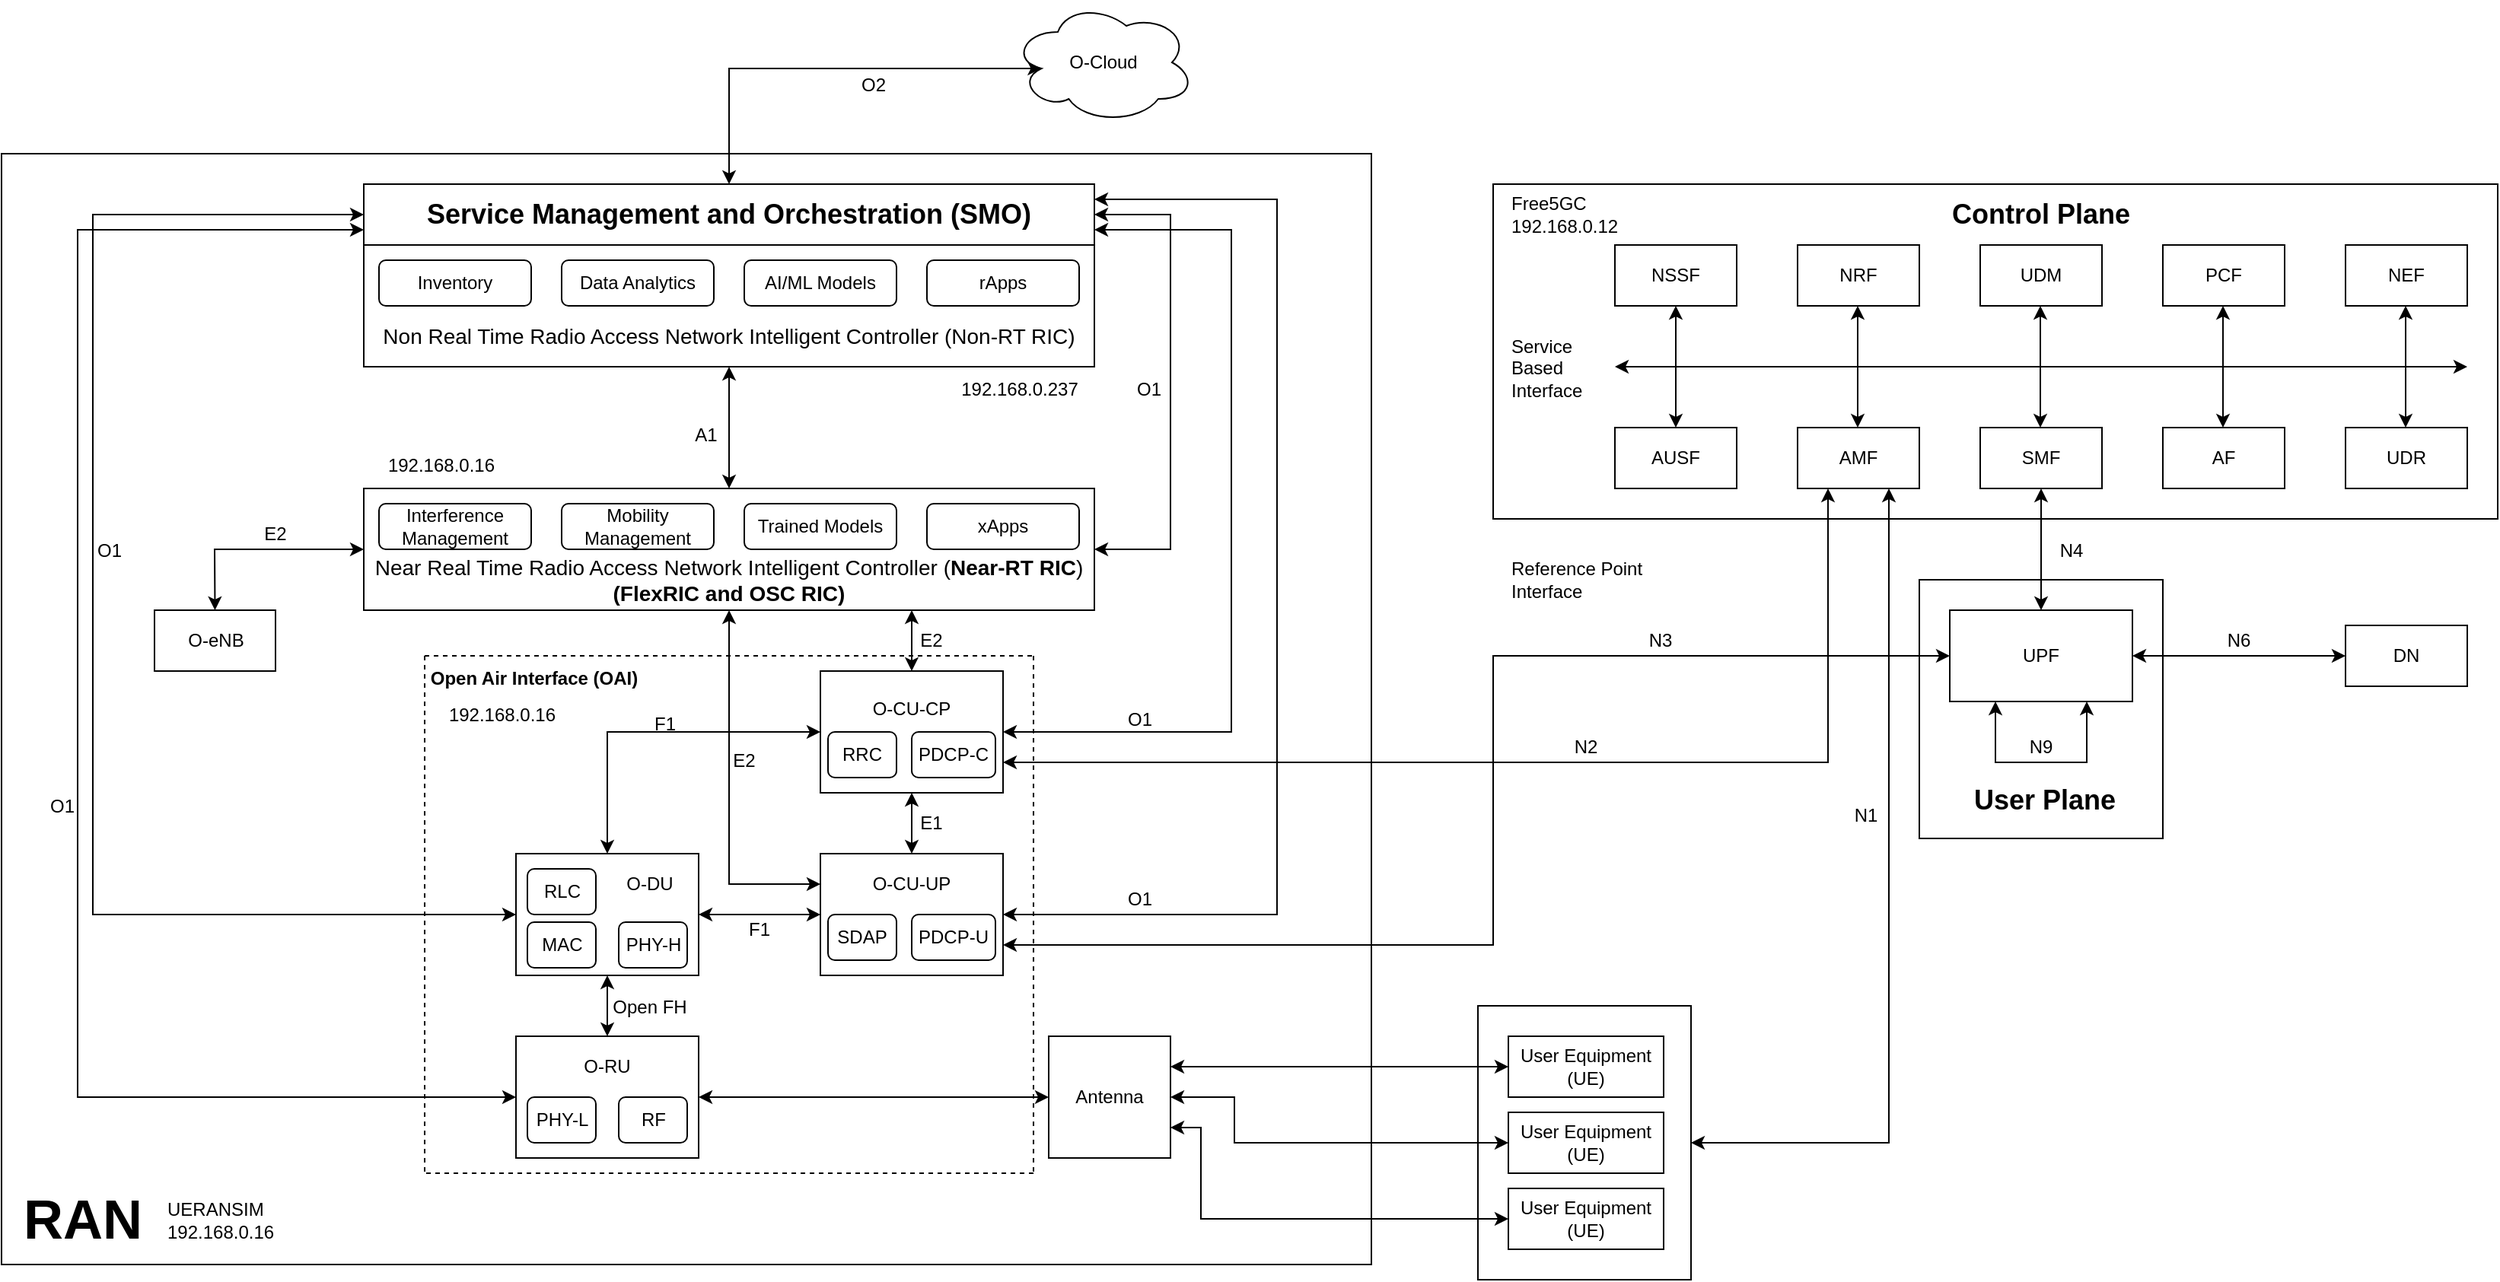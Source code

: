 <mxfile version="24.6.4" type="gitlab">
  <diagram name="Page-1" id="CtHhPpYxBfERY2EWoS9T">
    <mxGraphModel dx="1235" dy="614" grid="1" gridSize="10" guides="1" tooltips="1" connect="1" arrows="1" fold="1" page="1" pageScale="1" pageWidth="850" pageHeight="1100" math="0" shadow="0">
      <root>
        <mxCell id="0" />
        <mxCell id="1" parent="0" />
        <mxCell id="F01I8WIsRU8U-EAt5uAC-1" value="" style="rounded=0;whiteSpace=wrap;html=1;fillColor=none;" vertex="1" parent="1">
          <mxGeometry x="1290" y="530" width="160" height="170" as="geometry" />
        </mxCell>
        <mxCell id="F01I8WIsRU8U-EAt5uAC-2" value="" style="rounded=0;whiteSpace=wrap;html=1;fillColor=#FFFFFF;" vertex="1" parent="1">
          <mxGeometry x="1010" y="270" width="660" height="220" as="geometry" />
        </mxCell>
        <mxCell id="F01I8WIsRU8U-EAt5uAC-3" value="" style="rounded=0;whiteSpace=wrap;html=1;strokeColor=#000000;fillColor=none;" vertex="1" parent="1">
          <mxGeometry x="1000" y="810" width="140" height="180" as="geometry" />
        </mxCell>
        <mxCell id="F01I8WIsRU8U-EAt5uAC-4" value="" style="rounded=0;whiteSpace=wrap;html=1;fillColor=none;" vertex="1" parent="1">
          <mxGeometry x="30" y="250" width="900" height="730" as="geometry" />
        </mxCell>
        <mxCell id="F01I8WIsRU8U-EAt5uAC-5" value="&lt;font style=&quot;font-size: 18px;&quot;&gt;Service Management and Orchestration (SMO)&lt;/font&gt;" style="rounded=0;whiteSpace=wrap;html=1;fontStyle=1" vertex="1" parent="1">
          <mxGeometry x="268" y="270" width="480" height="40" as="geometry" />
        </mxCell>
        <mxCell id="F01I8WIsRU8U-EAt5uAC-6" value="" style="rounded=0;whiteSpace=wrap;html=1;" vertex="1" parent="1">
          <mxGeometry x="268" y="310" width="480" height="80" as="geometry" />
        </mxCell>
        <mxCell id="F01I8WIsRU8U-EAt5uAC-7" value="Inventory" style="rounded=1;whiteSpace=wrap;html=1;" vertex="1" parent="1">
          <mxGeometry x="278" y="320" width="100" height="30" as="geometry" />
        </mxCell>
        <mxCell id="F01I8WIsRU8U-EAt5uAC-8" value="Data Analytics" style="rounded=1;whiteSpace=wrap;html=1;" vertex="1" parent="1">
          <mxGeometry x="398" y="320" width="100" height="30" as="geometry" />
        </mxCell>
        <mxCell id="F01I8WIsRU8U-EAt5uAC-9" value="AI/ML Models" style="rounded=1;whiteSpace=wrap;html=1;" vertex="1" parent="1">
          <mxGeometry x="518" y="320" width="100" height="30" as="geometry" />
        </mxCell>
        <mxCell id="F01I8WIsRU8U-EAt5uAC-10" value="rApps" style="rounded=1;whiteSpace=wrap;html=1;" vertex="1" parent="1">
          <mxGeometry x="638" y="320" width="100" height="30" as="geometry" />
        </mxCell>
        <mxCell id="F01I8WIsRU8U-EAt5uAC-11" value="&lt;font style=&quot;font-size: 14px;&quot;&gt;Non Real Time Radio Access Network Intelligent Controller (Non-RT RIC)&lt;/font&gt;" style="text;html=1;align=center;verticalAlign=middle;whiteSpace=wrap;rounded=0;" vertex="1" parent="1">
          <mxGeometry x="268" y="350" width="480" height="40" as="geometry" />
        </mxCell>
        <mxCell id="F01I8WIsRU8U-EAt5uAC-12" value="" style="rounded=0;whiteSpace=wrap;html=1;" vertex="1" parent="1">
          <mxGeometry x="268" y="470" width="480" height="80" as="geometry" />
        </mxCell>
        <mxCell id="F01I8WIsRU8U-EAt5uAC-13" value="Interference Management" style="rounded=1;whiteSpace=wrap;html=1;" vertex="1" parent="1">
          <mxGeometry x="278" y="480" width="100" height="30" as="geometry" />
        </mxCell>
        <mxCell id="F01I8WIsRU8U-EAt5uAC-14" value="Mobility Management" style="rounded=1;whiteSpace=wrap;html=1;" vertex="1" parent="1">
          <mxGeometry x="398" y="480" width="100" height="30" as="geometry" />
        </mxCell>
        <mxCell id="F01I8WIsRU8U-EAt5uAC-15" value="Trained Models" style="rounded=1;whiteSpace=wrap;html=1;" vertex="1" parent="1">
          <mxGeometry x="518" y="480" width="100" height="30" as="geometry" />
        </mxCell>
        <mxCell id="F01I8WIsRU8U-EAt5uAC-16" value="xApps" style="rounded=1;whiteSpace=wrap;html=1;" vertex="1" parent="1">
          <mxGeometry x="638" y="480" width="100" height="30" as="geometry" />
        </mxCell>
        <mxCell id="F01I8WIsRU8U-EAt5uAC-17" value="&lt;font style=&quot;font-size: 14px;&quot;&gt;Near Real Time Radio Access Network Intelligent Controller (&lt;b&gt;Near-RT RIC&lt;/b&gt;)&lt;/font&gt;&lt;div&gt;&lt;font style=&quot;font-size: 14px;&quot;&gt;&lt;b&gt;(FlexRIC and OSC RIC)&lt;/b&gt;&lt;/font&gt;&lt;/div&gt;" style="text;html=1;align=center;verticalAlign=middle;whiteSpace=wrap;rounded=0;" vertex="1" parent="1">
          <mxGeometry x="268" y="510" width="480" height="40" as="geometry" />
        </mxCell>
        <mxCell id="F01I8WIsRU8U-EAt5uAC-18" value="" style="endArrow=classic;startArrow=classic;html=1;rounded=0;entryX=0.5;entryY=1;entryDx=0;entryDy=0;exitX=0.5;exitY=0;exitDx=0;exitDy=0;" edge="1" parent="1" source="F01I8WIsRU8U-EAt5uAC-12" target="F01I8WIsRU8U-EAt5uAC-11">
          <mxGeometry width="50" height="50" relative="1" as="geometry">
            <mxPoint x="558" y="440" as="sourcePoint" />
            <mxPoint x="558" y="480" as="targetPoint" />
          </mxGeometry>
        </mxCell>
        <mxCell id="F01I8WIsRU8U-EAt5uAC-19" value="" style="rounded=0;whiteSpace=wrap;html=1;" vertex="1" parent="1">
          <mxGeometry x="568" y="590" width="120" height="80" as="geometry" />
        </mxCell>
        <mxCell id="F01I8WIsRU8U-EAt5uAC-20" value="" style="rounded=0;whiteSpace=wrap;html=1;" vertex="1" parent="1">
          <mxGeometry x="568" y="710" width="120" height="80" as="geometry" />
        </mxCell>
        <mxCell id="F01I8WIsRU8U-EAt5uAC-21" value="" style="rounded=0;whiteSpace=wrap;html=1;" vertex="1" parent="1">
          <mxGeometry x="368" y="710" width="120" height="80" as="geometry" />
        </mxCell>
        <mxCell id="F01I8WIsRU8U-EAt5uAC-22" value="" style="rounded=0;whiteSpace=wrap;html=1;" vertex="1" parent="1">
          <mxGeometry x="368" y="830" width="120" height="80" as="geometry" />
        </mxCell>
        <mxCell id="F01I8WIsRU8U-EAt5uAC-23" value="Antenna" style="rounded=0;whiteSpace=wrap;html=1;" vertex="1" parent="1">
          <mxGeometry x="718" y="830" width="80" height="80" as="geometry" />
        </mxCell>
        <mxCell id="F01I8WIsRU8U-EAt5uAC-24" value="User Equipment (UE)" style="rounded=0;whiteSpace=wrap;html=1;" vertex="1" parent="1">
          <mxGeometry x="1020" y="830" width="102" height="40" as="geometry" />
        </mxCell>
        <mxCell id="F01I8WIsRU8U-EAt5uAC-25" value="" style="endArrow=classic;startArrow=classic;html=1;rounded=0;entryX=0;entryY=0.5;entryDx=0;entryDy=0;exitX=1;exitY=0.25;exitDx=0;exitDy=0;" edge="1" parent="1" source="F01I8WIsRU8U-EAt5uAC-23" target="F01I8WIsRU8U-EAt5uAC-24">
          <mxGeometry width="50" height="50" relative="1" as="geometry">
            <mxPoint x="718" y="830" as="sourcePoint" />
            <mxPoint x="768" y="780" as="targetPoint" />
          </mxGeometry>
        </mxCell>
        <mxCell id="F01I8WIsRU8U-EAt5uAC-26" value="" style="endArrow=classic;startArrow=classic;html=1;rounded=0;entryX=0;entryY=0.5;entryDx=0;entryDy=0;exitX=1;exitY=0.5;exitDx=0;exitDy=0;" edge="1" parent="1" source="F01I8WIsRU8U-EAt5uAC-23" target="F01I8WIsRU8U-EAt5uAC-65">
          <mxGeometry width="50" height="50" relative="1" as="geometry">
            <mxPoint x="808" y="860" as="sourcePoint" />
            <mxPoint x="878" y="930" as="targetPoint" />
            <Array as="points">
              <mxPoint x="840" y="870" />
              <mxPoint x="840" y="900" />
            </Array>
          </mxGeometry>
        </mxCell>
        <mxCell id="F01I8WIsRU8U-EAt5uAC-27" value="" style="endArrow=classic;startArrow=classic;html=1;rounded=0;entryX=0;entryY=0.5;entryDx=0;entryDy=0;exitX=1;exitY=0.75;exitDx=0;exitDy=0;" edge="1" parent="1" source="F01I8WIsRU8U-EAt5uAC-23" target="F01I8WIsRU8U-EAt5uAC-66">
          <mxGeometry width="50" height="50" relative="1" as="geometry">
            <mxPoint x="818" y="870" as="sourcePoint" />
            <mxPoint x="878" y="1010" as="targetPoint" />
            <Array as="points">
              <mxPoint x="818" y="890" />
              <mxPoint x="818" y="950" />
            </Array>
          </mxGeometry>
        </mxCell>
        <mxCell id="F01I8WIsRU8U-EAt5uAC-28" value="" style="endArrow=classic;startArrow=classic;html=1;rounded=0;entryX=0;entryY=0.5;entryDx=0;entryDy=0;exitX=1;exitY=0.5;exitDx=0;exitDy=0;" edge="1" parent="1" source="F01I8WIsRU8U-EAt5uAC-22" target="F01I8WIsRU8U-EAt5uAC-23">
          <mxGeometry width="50" height="50" relative="1" as="geometry">
            <mxPoint x="618" y="860" as="sourcePoint" />
            <mxPoint x="698" y="860" as="targetPoint" />
          </mxGeometry>
        </mxCell>
        <mxCell id="F01I8WIsRU8U-EAt5uAC-29" value="" style="endArrow=classic;startArrow=classic;html=1;rounded=0;entryX=0;entryY=0.5;entryDx=0;entryDy=0;exitX=1;exitY=0.5;exitDx=0;exitDy=0;" edge="1" parent="1" source="F01I8WIsRU8U-EAt5uAC-21" target="F01I8WIsRU8U-EAt5uAC-20">
          <mxGeometry width="50" height="50" relative="1" as="geometry">
            <mxPoint x="498" y="880" as="sourcePoint" />
            <mxPoint x="538" y="880" as="targetPoint" />
          </mxGeometry>
        </mxCell>
        <mxCell id="F01I8WIsRU8U-EAt5uAC-30" value="" style="endArrow=classic;startArrow=classic;html=1;rounded=0;entryX=0.5;entryY=1;entryDx=0;entryDy=0;exitX=0.5;exitY=0;exitDx=0;exitDy=0;" edge="1" parent="1" source="F01I8WIsRU8U-EAt5uAC-22" target="F01I8WIsRU8U-EAt5uAC-21">
          <mxGeometry width="50" height="50" relative="1" as="geometry">
            <mxPoint x="498" y="760" as="sourcePoint" />
            <mxPoint x="578" y="760" as="targetPoint" />
          </mxGeometry>
        </mxCell>
        <mxCell id="F01I8WIsRU8U-EAt5uAC-31" value="" style="endArrow=classic;startArrow=classic;html=1;rounded=0;entryX=0.5;entryY=1;entryDx=0;entryDy=0;" edge="1" parent="1" source="F01I8WIsRU8U-EAt5uAC-20" target="F01I8WIsRU8U-EAt5uAC-19">
          <mxGeometry width="50" height="50" relative="1" as="geometry">
            <mxPoint x="508" y="770" as="sourcePoint" />
            <mxPoint x="588" y="770" as="targetPoint" />
          </mxGeometry>
        </mxCell>
        <mxCell id="F01I8WIsRU8U-EAt5uAC-32" value="" style="endArrow=classic;startArrow=classic;html=1;rounded=0;exitX=0.5;exitY=0;exitDx=0;exitDy=0;" edge="1" parent="1" source="F01I8WIsRU8U-EAt5uAC-19">
          <mxGeometry width="50" height="50" relative="1" as="geometry">
            <mxPoint x="618" y="720" as="sourcePoint" />
            <mxPoint x="628" y="550" as="targetPoint" />
          </mxGeometry>
        </mxCell>
        <mxCell id="F01I8WIsRU8U-EAt5uAC-33" value="" style="endArrow=classic;startArrow=classic;html=1;rounded=0;entryX=1;entryY=0.75;entryDx=0;entryDy=0;exitX=1;exitY=0.5;exitDx=0;exitDy=0;" edge="1" parent="1" source="F01I8WIsRU8U-EAt5uAC-19" target="F01I8WIsRU8U-EAt5uAC-5">
          <mxGeometry width="50" height="50" relative="1" as="geometry">
            <mxPoint x="508" y="530" as="sourcePoint" />
            <mxPoint x="558" y="480" as="targetPoint" />
            <Array as="points">
              <mxPoint x="838" y="630" />
              <mxPoint x="838" y="300" />
            </Array>
          </mxGeometry>
        </mxCell>
        <mxCell id="F01I8WIsRU8U-EAt5uAC-34" value="" style="endArrow=classic;startArrow=classic;html=1;rounded=0;entryX=1;entryY=0.5;entryDx=0;entryDy=0;exitX=1;exitY=0;exitDx=0;exitDy=0;" edge="1" parent="1" source="F01I8WIsRU8U-EAt5uAC-17" target="F01I8WIsRU8U-EAt5uAC-5">
          <mxGeometry width="50" height="50" relative="1" as="geometry">
            <mxPoint x="838" y="510" as="sourcePoint" />
            <mxPoint x="758" y="310" as="targetPoint" />
            <Array as="points">
              <mxPoint x="798" y="510" />
              <mxPoint x="798" y="290" />
            </Array>
          </mxGeometry>
        </mxCell>
        <mxCell id="F01I8WIsRU8U-EAt5uAC-35" value="" style="endArrow=classic;startArrow=classic;html=1;rounded=0;entryX=1;entryY=0.5;entryDx=0;entryDy=0;exitX=1;exitY=0.25;exitDx=0;exitDy=0;" edge="1" parent="1" source="F01I8WIsRU8U-EAt5uAC-5" target="F01I8WIsRU8U-EAt5uAC-20">
          <mxGeometry width="50" height="50" relative="1" as="geometry">
            <mxPoint x="878" y="410" as="sourcePoint" />
            <mxPoint x="558" y="580" as="targetPoint" />
            <Array as="points">
              <mxPoint x="868" y="280" />
              <mxPoint x="868" y="750" />
            </Array>
          </mxGeometry>
        </mxCell>
        <mxCell id="F01I8WIsRU8U-EAt5uAC-36" value="" style="endArrow=classic;startArrow=classic;html=1;rounded=0;entryX=0;entryY=0.5;entryDx=0;entryDy=0;exitX=0;exitY=0.5;exitDx=0;exitDy=0;" edge="1" parent="1" source="F01I8WIsRU8U-EAt5uAC-21" target="F01I8WIsRU8U-EAt5uAC-5">
          <mxGeometry width="50" height="50" relative="1" as="geometry">
            <mxPoint x="508" y="530" as="sourcePoint" />
            <mxPoint x="558" y="480" as="targetPoint" />
            <Array as="points">
              <mxPoint x="90" y="750" />
              <mxPoint x="90" y="290" />
            </Array>
          </mxGeometry>
        </mxCell>
        <mxCell id="F01I8WIsRU8U-EAt5uAC-37" value="O-RU" style="text;html=1;align=center;verticalAlign=middle;whiteSpace=wrap;rounded=0;" vertex="1" parent="1">
          <mxGeometry x="398" y="835" width="60" height="30" as="geometry" />
        </mxCell>
        <mxCell id="F01I8WIsRU8U-EAt5uAC-38" value="RLC" style="rounded=1;whiteSpace=wrap;html=1;" vertex="1" parent="1">
          <mxGeometry x="375.5" y="720" width="45" height="30" as="geometry" />
        </mxCell>
        <mxCell id="F01I8WIsRU8U-EAt5uAC-39" value="MAC" style="rounded=1;whiteSpace=wrap;html=1;" vertex="1" parent="1">
          <mxGeometry x="375.5" y="755" width="45" height="30" as="geometry" />
        </mxCell>
        <mxCell id="F01I8WIsRU8U-EAt5uAC-40" value="O-DU" style="text;html=1;align=center;verticalAlign=middle;whiteSpace=wrap;rounded=0;" vertex="1" parent="1">
          <mxGeometry x="425.5" y="715" width="60" height="30" as="geometry" />
        </mxCell>
        <mxCell id="F01I8WIsRU8U-EAt5uAC-41" value="O-CU-UP" style="text;html=1;align=center;verticalAlign=middle;whiteSpace=wrap;rounded=0;" vertex="1" parent="1">
          <mxGeometry x="598" y="715" width="60" height="30" as="geometry" />
        </mxCell>
        <mxCell id="F01I8WIsRU8U-EAt5uAC-42" value="O-CU-CP" style="text;html=1;align=center;verticalAlign=middle;whiteSpace=wrap;rounded=0;" vertex="1" parent="1">
          <mxGeometry x="598" y="600" width="60" height="30" as="geometry" />
        </mxCell>
        <mxCell id="F01I8WIsRU8U-EAt5uAC-43" value="RRC" style="rounded=1;whiteSpace=wrap;html=1;" vertex="1" parent="1">
          <mxGeometry x="573" y="630" width="45" height="30" as="geometry" />
        </mxCell>
        <mxCell id="F01I8WIsRU8U-EAt5uAC-44" value="PDCP-C" style="rounded=1;whiteSpace=wrap;html=1;" vertex="1" parent="1">
          <mxGeometry x="628" y="630" width="55" height="30" as="geometry" />
        </mxCell>
        <mxCell id="F01I8WIsRU8U-EAt5uAC-45" value="SDAP" style="rounded=1;whiteSpace=wrap;html=1;" vertex="1" parent="1">
          <mxGeometry x="573" y="750" width="45" height="30" as="geometry" />
        </mxCell>
        <mxCell id="F01I8WIsRU8U-EAt5uAC-46" value="PDCP-U" style="rounded=1;whiteSpace=wrap;html=1;" vertex="1" parent="1">
          <mxGeometry x="628" y="750" width="55" height="30" as="geometry" />
        </mxCell>
        <mxCell id="F01I8WIsRU8U-EAt5uAC-47" value="PHY-H" style="rounded=1;whiteSpace=wrap;html=1;" vertex="1" parent="1">
          <mxGeometry x="435.5" y="755" width="45" height="30" as="geometry" />
        </mxCell>
        <mxCell id="F01I8WIsRU8U-EAt5uAC-48" value="RF" style="rounded=1;whiteSpace=wrap;html=1;" vertex="1" parent="1">
          <mxGeometry x="435.5" y="870" width="45" height="30" as="geometry" />
        </mxCell>
        <mxCell id="F01I8WIsRU8U-EAt5uAC-49" value="PHY-L" style="rounded=1;whiteSpace=wrap;html=1;" vertex="1" parent="1">
          <mxGeometry x="375.5" y="870" width="45" height="30" as="geometry" />
        </mxCell>
        <mxCell id="F01I8WIsRU8U-EAt5uAC-50" value="" style="endArrow=none;html=1;rounded=0;dashed=1;" edge="1" parent="1">
          <mxGeometry width="50" height="50" relative="1" as="geometry">
            <mxPoint x="308" y="580" as="sourcePoint" />
            <mxPoint x="308" y="920" as="targetPoint" />
          </mxGeometry>
        </mxCell>
        <mxCell id="F01I8WIsRU8U-EAt5uAC-51" value="" style="endArrow=none;html=1;rounded=0;dashed=1;" edge="1" parent="1">
          <mxGeometry width="50" height="50" relative="1" as="geometry">
            <mxPoint x="708" y="920" as="sourcePoint" />
            <mxPoint x="308" y="920" as="targetPoint" />
          </mxGeometry>
        </mxCell>
        <mxCell id="F01I8WIsRU8U-EAt5uAC-52" value="" style="endArrow=none;html=1;rounded=0;dashed=1;" edge="1" parent="1">
          <mxGeometry width="50" height="50" relative="1" as="geometry">
            <mxPoint x="708" y="580" as="sourcePoint" />
            <mxPoint x="708" y="920" as="targetPoint" />
          </mxGeometry>
        </mxCell>
        <mxCell id="F01I8WIsRU8U-EAt5uAC-53" value="" style="endArrow=none;html=1;rounded=0;dashed=1;" edge="1" parent="1">
          <mxGeometry width="50" height="50" relative="1" as="geometry">
            <mxPoint x="308" y="580" as="sourcePoint" />
            <mxPoint x="708" y="580" as="targetPoint" />
          </mxGeometry>
        </mxCell>
        <mxCell id="F01I8WIsRU8U-EAt5uAC-54" value="Open Air Interface (OAI)" style="text;html=1;align=center;verticalAlign=middle;whiteSpace=wrap;rounded=0;fontStyle=1" vertex="1" parent="1">
          <mxGeometry x="310" y="580" width="140" height="30" as="geometry" />
        </mxCell>
        <mxCell id="F01I8WIsRU8U-EAt5uAC-55" value="O1" style="text;html=1;align=center;verticalAlign=middle;whiteSpace=wrap;rounded=0;" vertex="1" parent="1">
          <mxGeometry x="748" y="725" width="60" height="30" as="geometry" />
        </mxCell>
        <mxCell id="F01I8WIsRU8U-EAt5uAC-56" value="O1" style="text;html=1;align=center;verticalAlign=middle;whiteSpace=wrap;rounded=0;" vertex="1" parent="1">
          <mxGeometry x="748" y="607" width="60" height="30" as="geometry" />
        </mxCell>
        <mxCell id="F01I8WIsRU8U-EAt5uAC-57" value="O1" style="text;html=1;align=center;verticalAlign=middle;whiteSpace=wrap;rounded=0;" vertex="1" parent="1">
          <mxGeometry x="71" y="496" width="60" height="30" as="geometry" />
        </mxCell>
        <mxCell id="F01I8WIsRU8U-EAt5uAC-58" value="O1" style="text;html=1;align=center;verticalAlign=middle;whiteSpace=wrap;rounded=0;" vertex="1" parent="1">
          <mxGeometry x="754" y="390" width="60" height="30" as="geometry" />
        </mxCell>
        <mxCell id="F01I8WIsRU8U-EAt5uAC-59" value="E2" style="text;html=1;align=center;verticalAlign=middle;whiteSpace=wrap;rounded=0;" vertex="1" parent="1">
          <mxGeometry x="611" y="555" width="60" height="30" as="geometry" />
        </mxCell>
        <mxCell id="F01I8WIsRU8U-EAt5uAC-60" value="E2" style="text;html=1;align=center;verticalAlign=middle;whiteSpace=wrap;rounded=0;" vertex="1" parent="1">
          <mxGeometry x="488" y="634" width="60" height="30" as="geometry" />
        </mxCell>
        <mxCell id="F01I8WIsRU8U-EAt5uAC-61" value="" style="endArrow=classic;startArrow=classic;html=1;rounded=0;entryX=0.5;entryY=1;entryDx=0;entryDy=0;exitX=0;exitY=0.25;exitDx=0;exitDy=0;" edge="1" parent="1" source="F01I8WIsRU8U-EAt5uAC-20" target="F01I8WIsRU8U-EAt5uAC-17">
          <mxGeometry width="50" height="50" relative="1" as="geometry">
            <mxPoint x="498" y="760" as="sourcePoint" />
            <mxPoint x="578" y="760" as="targetPoint" />
            <Array as="points">
              <mxPoint x="508" y="730" />
            </Array>
          </mxGeometry>
        </mxCell>
        <mxCell id="F01I8WIsRU8U-EAt5uAC-62" value="192.168.0.237" style="text;html=1;align=center;verticalAlign=middle;whiteSpace=wrap;rounded=0;" vertex="1" parent="1">
          <mxGeometry x="650" y="390" width="98" height="30" as="geometry" />
        </mxCell>
        <mxCell id="F01I8WIsRU8U-EAt5uAC-63" value="192.168.0.16" style="text;html=1;align=center;verticalAlign=middle;whiteSpace=wrap;rounded=0;" vertex="1" parent="1">
          <mxGeometry x="270" y="440" width="98" height="30" as="geometry" />
        </mxCell>
        <mxCell id="F01I8WIsRU8U-EAt5uAC-64" value="192.168.0.16" style="text;html=1;align=center;verticalAlign=middle;whiteSpace=wrap;rounded=0;" vertex="1" parent="1">
          <mxGeometry x="310" y="604" width="98" height="30" as="geometry" />
        </mxCell>
        <mxCell id="F01I8WIsRU8U-EAt5uAC-65" value="User Equipment (UE)" style="rounded=0;whiteSpace=wrap;html=1;" vertex="1" parent="1">
          <mxGeometry x="1020" y="880" width="102" height="40" as="geometry" />
        </mxCell>
        <mxCell id="F01I8WIsRU8U-EAt5uAC-66" value="User Equipment (UE)" style="rounded=0;whiteSpace=wrap;html=1;" vertex="1" parent="1">
          <mxGeometry x="1020" y="930" width="102" height="40" as="geometry" />
        </mxCell>
        <mxCell id="F01I8WIsRU8U-EAt5uAC-67" value="NSSF" style="rounded=0;whiteSpace=wrap;html=1;" vertex="1" parent="1">
          <mxGeometry x="1090" y="310" width="80" height="40" as="geometry" />
        </mxCell>
        <mxCell id="F01I8WIsRU8U-EAt5uAC-68" value="NRF" style="rounded=0;whiteSpace=wrap;html=1;" vertex="1" parent="1">
          <mxGeometry x="1210" y="310" width="80" height="40" as="geometry" />
        </mxCell>
        <mxCell id="F01I8WIsRU8U-EAt5uAC-69" value="UDM" style="rounded=0;whiteSpace=wrap;html=1;" vertex="1" parent="1">
          <mxGeometry x="1330" y="310" width="80" height="40" as="geometry" />
        </mxCell>
        <mxCell id="F01I8WIsRU8U-EAt5uAC-70" value="PCF" style="rounded=0;whiteSpace=wrap;html=1;" vertex="1" parent="1">
          <mxGeometry x="1450" y="310" width="80" height="40" as="geometry" />
        </mxCell>
        <mxCell id="F01I8WIsRU8U-EAt5uAC-71" value="NEF" style="rounded=0;whiteSpace=wrap;html=1;" vertex="1" parent="1">
          <mxGeometry x="1570" y="310" width="80" height="40" as="geometry" />
        </mxCell>
        <mxCell id="F01I8WIsRU8U-EAt5uAC-72" value="AUSF" style="rounded=0;whiteSpace=wrap;html=1;" vertex="1" parent="1">
          <mxGeometry x="1090" y="430" width="80" height="40" as="geometry" />
        </mxCell>
        <mxCell id="F01I8WIsRU8U-EAt5uAC-73" value="AMF" style="rounded=0;whiteSpace=wrap;html=1;" vertex="1" parent="1">
          <mxGeometry x="1210" y="430" width="80" height="40" as="geometry" />
        </mxCell>
        <mxCell id="F01I8WIsRU8U-EAt5uAC-74" value="SMF" style="rounded=0;whiteSpace=wrap;html=1;" vertex="1" parent="1">
          <mxGeometry x="1330" y="430" width="80" height="40" as="geometry" />
        </mxCell>
        <mxCell id="F01I8WIsRU8U-EAt5uAC-75" value="AF" style="rounded=0;whiteSpace=wrap;html=1;" vertex="1" parent="1">
          <mxGeometry x="1450" y="430" width="80" height="40" as="geometry" />
        </mxCell>
        <mxCell id="F01I8WIsRU8U-EAt5uAC-76" value="UDR" style="rounded=0;whiteSpace=wrap;html=1;" vertex="1" parent="1">
          <mxGeometry x="1570" y="430" width="80" height="40" as="geometry" />
        </mxCell>
        <mxCell id="F01I8WIsRU8U-EAt5uAC-77" value="" style="endArrow=classic;startArrow=classic;html=1;rounded=0;entryX=0.5;entryY=1;entryDx=0;entryDy=0;exitX=0.5;exitY=0;exitDx=0;exitDy=0;" edge="1" parent="1" source="F01I8WIsRU8U-EAt5uAC-72" target="F01I8WIsRU8U-EAt5uAC-67">
          <mxGeometry width="50" height="50" relative="1" as="geometry">
            <mxPoint x="1080" y="420" as="sourcePoint" />
            <mxPoint x="1130" y="370" as="targetPoint" />
          </mxGeometry>
        </mxCell>
        <mxCell id="F01I8WIsRU8U-EAt5uAC-78" value="" style="endArrow=classic;startArrow=classic;html=1;rounded=0;entryX=0.5;entryY=1;entryDx=0;entryDy=0;exitX=0.5;exitY=0;exitDx=0;exitDy=0;" edge="1" parent="1">
          <mxGeometry width="50" height="50" relative="1" as="geometry">
            <mxPoint x="1249.5" y="430" as="sourcePoint" />
            <mxPoint x="1249.5" y="350" as="targetPoint" />
          </mxGeometry>
        </mxCell>
        <mxCell id="F01I8WIsRU8U-EAt5uAC-79" value="" style="endArrow=classic;startArrow=classic;html=1;rounded=0;entryX=0.5;entryY=1;entryDx=0;entryDy=0;exitX=0.5;exitY=0;exitDx=0;exitDy=0;" edge="1" parent="1">
          <mxGeometry width="50" height="50" relative="1" as="geometry">
            <mxPoint x="1369.5" y="430" as="sourcePoint" />
            <mxPoint x="1369.5" y="350" as="targetPoint" />
          </mxGeometry>
        </mxCell>
        <mxCell id="F01I8WIsRU8U-EAt5uAC-80" value="" style="endArrow=classic;startArrow=classic;html=1;rounded=0;entryX=0.5;entryY=1;entryDx=0;entryDy=0;exitX=0.5;exitY=0;exitDx=0;exitDy=0;" edge="1" parent="1">
          <mxGeometry width="50" height="50" relative="1" as="geometry">
            <mxPoint x="1489.5" y="430" as="sourcePoint" />
            <mxPoint x="1489.5" y="350" as="targetPoint" />
          </mxGeometry>
        </mxCell>
        <mxCell id="F01I8WIsRU8U-EAt5uAC-81" value="" style="endArrow=classic;startArrow=classic;html=1;rounded=0;entryX=0.5;entryY=1;entryDx=0;entryDy=0;exitX=0.5;exitY=0;exitDx=0;exitDy=0;" edge="1" parent="1">
          <mxGeometry width="50" height="50" relative="1" as="geometry">
            <mxPoint x="1609.5" y="430" as="sourcePoint" />
            <mxPoint x="1609.5" y="350" as="targetPoint" />
          </mxGeometry>
        </mxCell>
        <mxCell id="F01I8WIsRU8U-EAt5uAC-82" value="" style="endArrow=classic;startArrow=classic;html=1;rounded=0;" edge="1" parent="1">
          <mxGeometry width="50" height="50" relative="1" as="geometry">
            <mxPoint x="1090" y="390" as="sourcePoint" />
            <mxPoint x="1650" y="390" as="targetPoint" />
          </mxGeometry>
        </mxCell>
        <mxCell id="F01I8WIsRU8U-EAt5uAC-83" value="UPF" style="rounded=0;whiteSpace=wrap;html=1;" vertex="1" parent="1">
          <mxGeometry x="1310" y="550" width="120" height="60" as="geometry" />
        </mxCell>
        <mxCell id="F01I8WIsRU8U-EAt5uAC-84" value="&lt;b&gt;&lt;font style=&quot;font-size: 18px;&quot;&gt;Control Plane&lt;/font&gt;&lt;/b&gt;" style="text;html=1;align=center;verticalAlign=middle;whiteSpace=wrap;rounded=0;" vertex="1" parent="1">
          <mxGeometry x="1070" y="275" width="600" height="30" as="geometry" />
        </mxCell>
        <mxCell id="F01I8WIsRU8U-EAt5uAC-85" value="Service Based Interface" style="text;html=1;align=left;verticalAlign=middle;whiteSpace=wrap;rounded=0;" vertex="1" parent="1">
          <mxGeometry x="1020" y="376" width="60" height="30" as="geometry" />
        </mxCell>
        <mxCell id="F01I8WIsRU8U-EAt5uAC-86" value="&lt;b&gt;&lt;font style=&quot;font-size: 18px;&quot;&gt;User Plane&lt;/font&gt;&lt;/b&gt;" style="text;html=1;align=center;verticalAlign=middle;whiteSpace=wrap;rounded=0;" vertex="1" parent="1">
          <mxGeometry x="1300" y="660" width="145" height="30" as="geometry" />
        </mxCell>
        <mxCell id="F01I8WIsRU8U-EAt5uAC-87" value="" style="endArrow=classic;startArrow=classic;html=1;rounded=0;edgeStyle=orthogonalEdgeStyle;exitX=0.25;exitY=1;exitDx=0;exitDy=0;entryX=0.75;entryY=1;entryDx=0;entryDy=0;" edge="1" parent="1" source="F01I8WIsRU8U-EAt5uAC-83" target="F01I8WIsRU8U-EAt5uAC-83">
          <mxGeometry width="50" height="50" relative="1" as="geometry">
            <mxPoint x="1459" y="633" as="sourcePoint" />
            <mxPoint x="1569" y="630" as="targetPoint" />
            <Array as="points">
              <mxPoint x="1340" y="650" />
              <mxPoint x="1400" y="650" />
            </Array>
          </mxGeometry>
        </mxCell>
        <mxCell id="F01I8WIsRU8U-EAt5uAC-88" value="N9" style="text;html=1;align=center;verticalAlign=middle;whiteSpace=wrap;rounded=0;" vertex="1" parent="1">
          <mxGeometry x="1340" y="625" width="60" height="30" as="geometry" />
        </mxCell>
        <mxCell id="F01I8WIsRU8U-EAt5uAC-89" value="" style="endArrow=classic;startArrow=classic;html=1;rounded=0;entryX=0.5;entryY=1;entryDx=0;entryDy=0;" edge="1" parent="1" source="F01I8WIsRU8U-EAt5uAC-83" target="F01I8WIsRU8U-EAt5uAC-74">
          <mxGeometry width="50" height="50" relative="1" as="geometry">
            <mxPoint x="1200" y="600" as="sourcePoint" />
            <mxPoint x="1250" y="550" as="targetPoint" />
          </mxGeometry>
        </mxCell>
        <mxCell id="F01I8WIsRU8U-EAt5uAC-90" value="&lt;b&gt;&lt;font style=&quot;font-size: 36px;&quot;&gt;RAN&lt;/font&gt;&lt;/b&gt;" style="text;html=1;align=center;verticalAlign=middle;whiteSpace=wrap;rounded=0;" vertex="1" parent="1">
          <mxGeometry x="30" y="915" width="107" height="70" as="geometry" />
        </mxCell>
        <mxCell id="F01I8WIsRU8U-EAt5uAC-91" value="" style="endArrow=classic;startArrow=classic;html=1;rounded=0;entryX=0.25;entryY=1;entryDx=0;entryDy=0;exitX=1;exitY=0.75;exitDx=0;exitDy=0;" edge="1" parent="1" source="F01I8WIsRU8U-EAt5uAC-19" target="F01I8WIsRU8U-EAt5uAC-73">
          <mxGeometry width="50" height="50" relative="1" as="geometry">
            <mxPoint x="940" y="610" as="sourcePoint" />
            <mxPoint x="990" y="560" as="targetPoint" />
            <Array as="points">
              <mxPoint x="1230" y="650" />
            </Array>
          </mxGeometry>
        </mxCell>
        <mxCell id="F01I8WIsRU8U-EAt5uAC-92" value="" style="endArrow=classic;startArrow=classic;html=1;rounded=0;entryX=0.75;entryY=1;entryDx=0;entryDy=0;exitX=1;exitY=0.5;exitDx=0;exitDy=0;" edge="1" parent="1" source="F01I8WIsRU8U-EAt5uAC-3" target="F01I8WIsRU8U-EAt5uAC-73">
          <mxGeometry width="50" height="50" relative="1" as="geometry">
            <mxPoint x="940" y="625" as="sourcePoint" />
            <mxPoint x="1240" y="480" as="targetPoint" />
            <Array as="points">
              <mxPoint x="1270" y="900" />
            </Array>
          </mxGeometry>
        </mxCell>
        <mxCell id="F01I8WIsRU8U-EAt5uAC-93" value="N2" style="text;html=1;align=center;verticalAlign=middle;whiteSpace=wrap;rounded=0;" vertex="1" parent="1">
          <mxGeometry x="1041" y="625" width="60" height="30" as="geometry" />
        </mxCell>
        <mxCell id="F01I8WIsRU8U-EAt5uAC-94" value="N1" style="text;html=1;align=center;verticalAlign=middle;whiteSpace=wrap;rounded=0;" vertex="1" parent="1">
          <mxGeometry x="1225" y="670" width="60" height="30" as="geometry" />
        </mxCell>
        <mxCell id="F01I8WIsRU8U-EAt5uAC-95" value="UERANSIM 192.168.0.16" style="text;html=1;align=left;verticalAlign=middle;whiteSpace=wrap;rounded=0;" vertex="1" parent="1">
          <mxGeometry x="137" y="936" width="90" height="30" as="geometry" />
        </mxCell>
        <mxCell id="F01I8WIsRU8U-EAt5uAC-96" value="DN" style="rounded=0;whiteSpace=wrap;html=1;" vertex="1" parent="1">
          <mxGeometry x="1570" y="560" width="80" height="40" as="geometry" />
        </mxCell>
        <mxCell id="F01I8WIsRU8U-EAt5uAC-97" value="" style="endArrow=classic;startArrow=classic;html=1;rounded=0;entryX=0;entryY=0.5;entryDx=0;entryDy=0;exitX=1;exitY=0.5;exitDx=0;exitDy=0;" edge="1" parent="1" source="F01I8WIsRU8U-EAt5uAC-83" target="F01I8WIsRU8U-EAt5uAC-96">
          <mxGeometry width="50" height="50" relative="1" as="geometry">
            <mxPoint x="1380" y="560" as="sourcePoint" />
            <mxPoint x="1380" y="480" as="targetPoint" />
          </mxGeometry>
        </mxCell>
        <mxCell id="F01I8WIsRU8U-EAt5uAC-98" value="N6" style="text;html=1;align=center;verticalAlign=middle;whiteSpace=wrap;rounded=0;" vertex="1" parent="1">
          <mxGeometry x="1470" y="555" width="60" height="30" as="geometry" />
        </mxCell>
        <mxCell id="F01I8WIsRU8U-EAt5uAC-99" value="N4" style="text;html=1;align=center;verticalAlign=middle;whiteSpace=wrap;rounded=0;" vertex="1" parent="1">
          <mxGeometry x="1360" y="496" width="60" height="30" as="geometry" />
        </mxCell>
        <mxCell id="F01I8WIsRU8U-EAt5uAC-100" value="" style="endArrow=classic;startArrow=classic;html=1;rounded=0;entryX=0;entryY=0.5;entryDx=0;entryDy=0;exitX=1;exitY=0.75;exitDx=0;exitDy=0;" edge="1" parent="1" source="F01I8WIsRU8U-EAt5uAC-20" target="F01I8WIsRU8U-EAt5uAC-83">
          <mxGeometry width="50" height="50" relative="1" as="geometry">
            <mxPoint x="940" y="610" as="sourcePoint" />
            <mxPoint x="990" y="560" as="targetPoint" />
            <Array as="points">
              <mxPoint x="1010" y="770" />
              <mxPoint x="1010" y="580" />
            </Array>
          </mxGeometry>
        </mxCell>
        <mxCell id="F01I8WIsRU8U-EAt5uAC-101" value="N3" style="text;html=1;align=center;verticalAlign=middle;whiteSpace=wrap;rounded=0;" vertex="1" parent="1">
          <mxGeometry x="1090" y="555" width="60" height="30" as="geometry" />
        </mxCell>
        <mxCell id="F01I8WIsRU8U-EAt5uAC-102" value="Reference Point Interface" style="text;html=1;align=left;verticalAlign=middle;whiteSpace=wrap;rounded=0;" vertex="1" parent="1">
          <mxGeometry x="1020" y="515" width="90" height="30" as="geometry" />
        </mxCell>
        <mxCell id="F01I8WIsRU8U-EAt5uAC-103" value="Free5GC&lt;div&gt;192.168.0.12&lt;/div&gt;" style="text;html=1;align=left;verticalAlign=middle;whiteSpace=wrap;rounded=0;" vertex="1" parent="1">
          <mxGeometry x="1020" y="275" width="90" height="30" as="geometry" />
        </mxCell>
        <mxCell id="F01I8WIsRU8U-EAt5uAC-104" value="A1" style="text;html=1;align=center;verticalAlign=middle;whiteSpace=wrap;rounded=0;" vertex="1" parent="1">
          <mxGeometry x="463" y="420" width="60" height="30" as="geometry" />
        </mxCell>
        <mxCell id="F01I8WIsRU8U-EAt5uAC-105" value="Open FH" style="text;html=1;align=center;verticalAlign=middle;whiteSpace=wrap;rounded=0;" vertex="1" parent="1">
          <mxGeometry x="426" y="796" width="60" height="30" as="geometry" />
        </mxCell>
        <mxCell id="F01I8WIsRU8U-EAt5uAC-106" value="F1" style="text;html=1;align=center;verticalAlign=middle;whiteSpace=wrap;rounded=0;" vertex="1" parent="1">
          <mxGeometry x="498" y="745" width="60" height="30" as="geometry" />
        </mxCell>
        <mxCell id="F01I8WIsRU8U-EAt5uAC-107" value="F1" style="text;html=1;align=center;verticalAlign=middle;whiteSpace=wrap;rounded=0;" vertex="1" parent="1">
          <mxGeometry x="435.5" y="610" width="60" height="30" as="geometry" />
        </mxCell>
        <mxCell id="F01I8WIsRU8U-EAt5uAC-108" value="" style="endArrow=classic;startArrow=classic;html=1;rounded=0;entryX=0;entryY=0.5;entryDx=0;entryDy=0;exitX=0.5;exitY=0;exitDx=0;exitDy=0;" edge="1" parent="1" source="F01I8WIsRU8U-EAt5uAC-21" target="F01I8WIsRU8U-EAt5uAC-19">
          <mxGeometry width="50" height="50" relative="1" as="geometry">
            <mxPoint x="578" y="740" as="sourcePoint" />
            <mxPoint x="518" y="560" as="targetPoint" />
            <Array as="points">
              <mxPoint x="428" y="630" />
            </Array>
          </mxGeometry>
        </mxCell>
        <mxCell id="F01I8WIsRU8U-EAt5uAC-109" value="E1" style="text;html=1;align=center;verticalAlign=middle;whiteSpace=wrap;rounded=0;" vertex="1" parent="1">
          <mxGeometry x="611" y="675" width="60" height="30" as="geometry" />
        </mxCell>
        <mxCell id="F01I8WIsRU8U-EAt5uAC-110" value="O-eNB" style="rounded=0;whiteSpace=wrap;html=1;" vertex="1" parent="1">
          <mxGeometry x="130.5" y="550" width="79.5" height="40" as="geometry" />
        </mxCell>
        <mxCell id="F01I8WIsRU8U-EAt5uAC-111" value="" style="endArrow=classic;startArrow=classic;html=1;rounded=0;entryX=0;entryY=0.5;entryDx=0;entryDy=0;exitX=0.5;exitY=0;exitDx=0;exitDy=0;" edge="1" parent="1" source="F01I8WIsRU8U-EAt5uAC-110" target="F01I8WIsRU8U-EAt5uAC-12">
          <mxGeometry width="50" height="50" relative="1" as="geometry">
            <mxPoint x="287" y="625" as="sourcePoint" />
            <mxPoint x="227" y="445" as="targetPoint" />
            <Array as="points">
              <mxPoint x="170" y="510" />
            </Array>
          </mxGeometry>
        </mxCell>
        <mxCell id="F01I8WIsRU8U-EAt5uAC-112" value="E2" style="text;html=1;align=center;verticalAlign=middle;whiteSpace=wrap;rounded=0;" vertex="1" parent="1">
          <mxGeometry x="180" y="485" width="60" height="30" as="geometry" />
        </mxCell>
        <mxCell id="F01I8WIsRU8U-EAt5uAC-113" value="" style="endArrow=classic;startArrow=classic;html=1;rounded=0;entryX=0;entryY=0.5;entryDx=0;entryDy=0;exitX=0;exitY=0.75;exitDx=0;exitDy=0;" edge="1" parent="1" source="F01I8WIsRU8U-EAt5uAC-5" target="F01I8WIsRU8U-EAt5uAC-22">
          <mxGeometry width="50" height="50" relative="1" as="geometry">
            <mxPoint x="190" y="865" as="sourcePoint" />
            <mxPoint x="288" y="825" as="targetPoint" />
            <Array as="points">
              <mxPoint x="80" y="300" />
              <mxPoint x="80" y="870" />
            </Array>
          </mxGeometry>
        </mxCell>
        <mxCell id="F01I8WIsRU8U-EAt5uAC-114" value="O1" style="text;html=1;align=center;verticalAlign=middle;whiteSpace=wrap;rounded=0;" vertex="1" parent="1">
          <mxGeometry x="40" y="664" width="60" height="30" as="geometry" />
        </mxCell>
        <mxCell id="F01I8WIsRU8U-EAt5uAC-115" value="O-Cloud" style="ellipse;shape=cloud;whiteSpace=wrap;html=1;" vertex="1" parent="1">
          <mxGeometry x="694" y="150" width="120" height="80" as="geometry" />
        </mxCell>
        <mxCell id="F01I8WIsRU8U-EAt5uAC-116" value="" style="endArrow=classic;startArrow=classic;html=1;rounded=0;exitX=0.5;exitY=0;exitDx=0;exitDy=0;entryX=0.16;entryY=0.55;entryDx=0;entryDy=0;entryPerimeter=0;" edge="1" parent="1" source="F01I8WIsRU8U-EAt5uAC-5" target="F01I8WIsRU8U-EAt5uAC-115">
          <mxGeometry width="50" height="50" relative="1" as="geometry">
            <mxPoint x="558" y="220" as="sourcePoint" />
            <mxPoint x="608" y="170" as="targetPoint" />
            <Array as="points">
              <mxPoint x="508" y="194" />
            </Array>
          </mxGeometry>
        </mxCell>
        <mxCell id="F01I8WIsRU8U-EAt5uAC-117" value="O2" style="text;html=1;align=center;verticalAlign=middle;whiteSpace=wrap;rounded=0;" vertex="1" parent="1">
          <mxGeometry x="573" y="190" width="60" height="30" as="geometry" />
        </mxCell>
      </root>
    </mxGraphModel>
  </diagram>
</mxfile>
